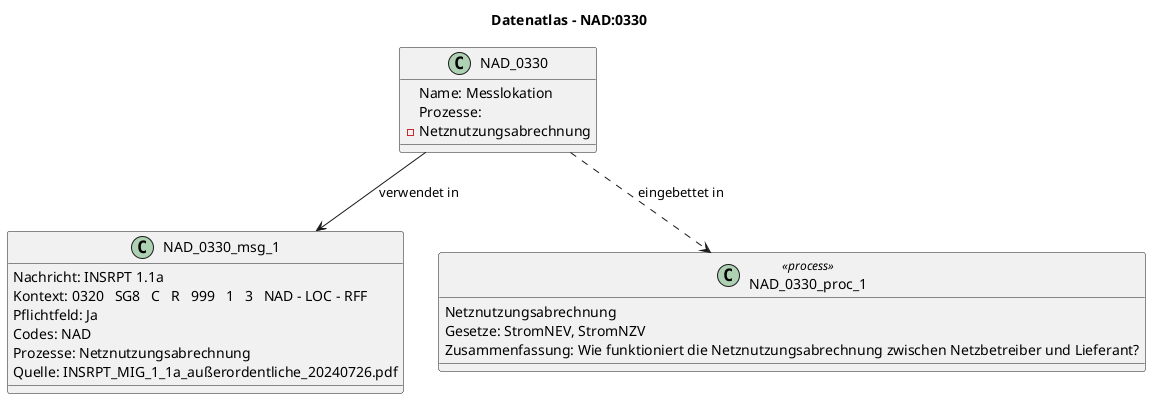 @startuml
title Datenatlas – NAD:0330
class NAD_0330 {
  Name: Messlokation
  Prozesse:
    - Netznutzungsabrechnung
}
class NAD_0330_msg_1 {
  Nachricht: INSRPT 1.1a
  Kontext: 0320   SG8   C   R   999   1   3   NAD - LOC - RFF
  Pflichtfeld: Ja
  Codes: NAD
  Prozesse: Netznutzungsabrechnung
  Quelle: INSRPT_MIG_1_1a_außerordentliche_20240726.pdf
}
NAD_0330 --> NAD_0330_msg_1 : verwendet in
class NAD_0330_proc_1 <<process>> {
  Netznutzungsabrechnung
  Gesetze: StromNEV, StromNZV
  Zusammenfassung: Wie funktioniert die Netznutzungsabrechnung zwischen Netzbetreiber und Lieferant?
}
NAD_0330 ..> NAD_0330_proc_1 : eingebettet in
@enduml